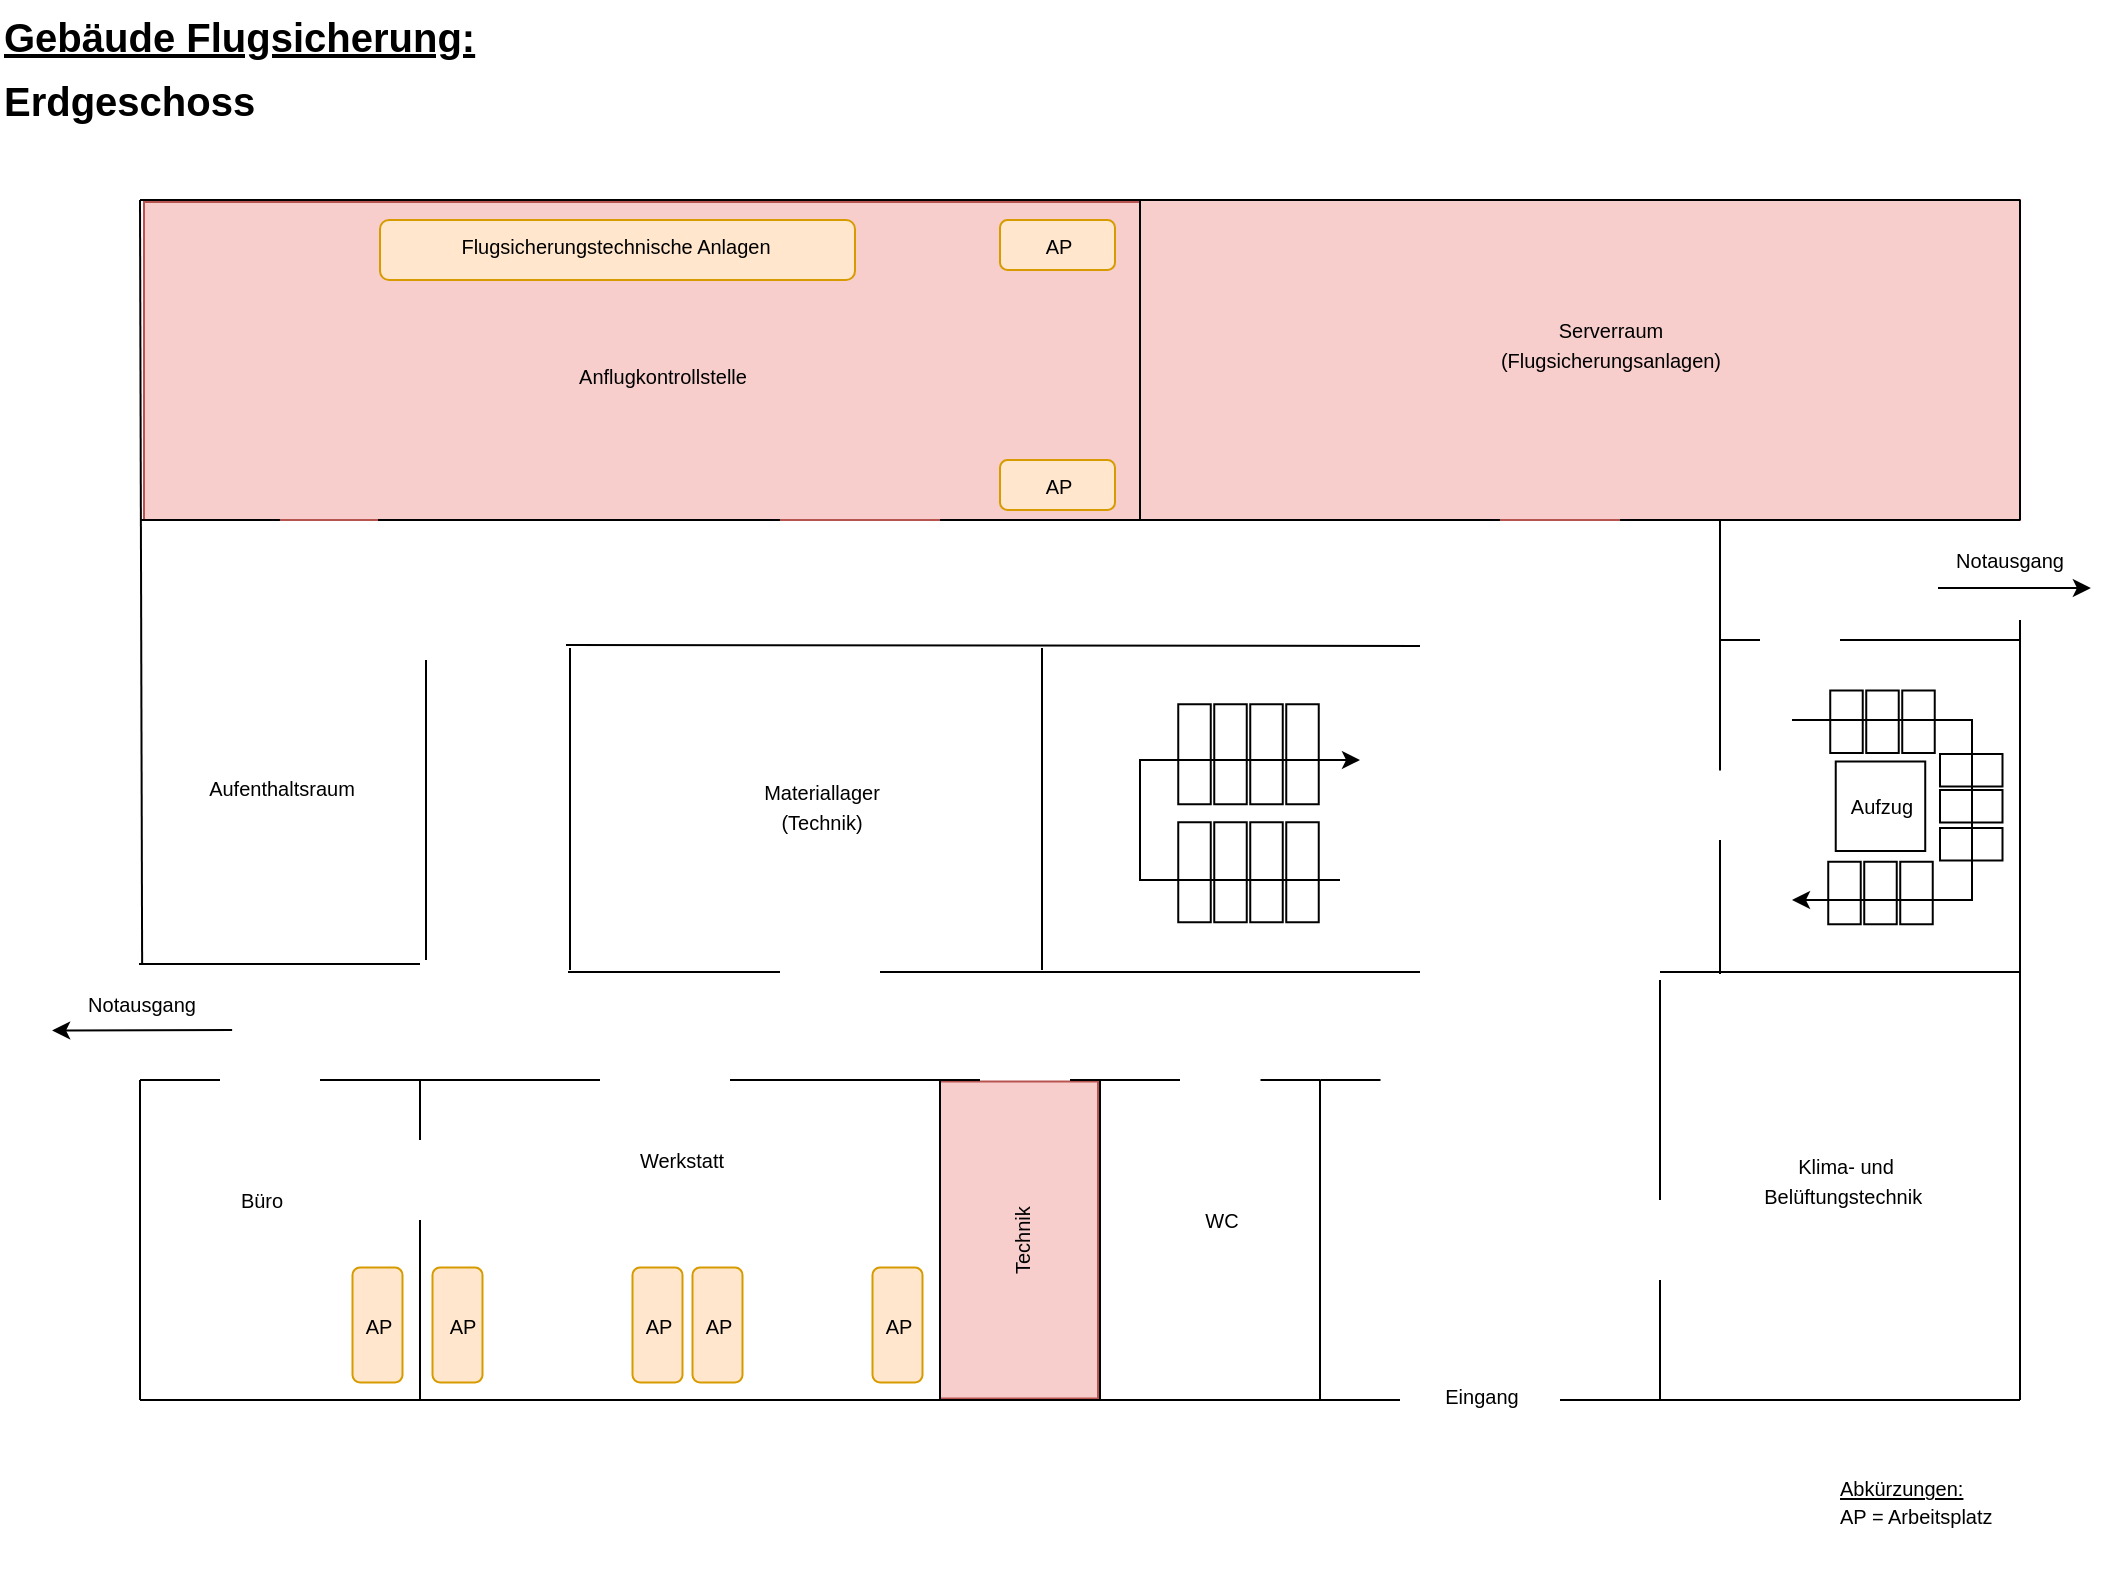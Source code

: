 <mxfile version="24.4.0" type="github">
  <diagram name="Seite-1" id="m-EhCa0xT_m6nLG5fBh4">
    <mxGraphModel dx="1393" dy="973" grid="0" gridSize="10" guides="1" tooltips="1" connect="1" arrows="1" fold="1" page="1" pageScale="1" pageWidth="1169" pageHeight="827" math="0" shadow="0">
      <root>
        <mxCell id="0" />
        <mxCell id="1" parent="0" />
        <mxCell id="bosVsVsReYgTtr5SyQ2N-3" value="" style="rounded=0;whiteSpace=wrap;html=1;fillColor=#f8cecc;strokeColor=#b85450;" parent="1" vertex="1">
          <mxGeometry x="520" y="560.75" width="79" height="158.5" as="geometry" />
        </mxCell>
        <mxCell id="bosVsVsReYgTtr5SyQ2N-2" value="" style="rounded=0;whiteSpace=wrap;html=1;fillColor=#f8cecc;strokeColor=#b85450;" parent="1" vertex="1">
          <mxGeometry x="122" y="121" width="498" height="159" as="geometry" />
        </mxCell>
        <mxCell id="bosVsVsReYgTtr5SyQ2N-1" value="" style="rounded=0;whiteSpace=wrap;html=1;fillColor=#f8cecc;strokeColor=#b85450;" parent="1" vertex="1">
          <mxGeometry x="620" y="120" width="440" height="160" as="geometry" />
        </mxCell>
        <mxCell id="KIMWCHP3J0_qmexjzcyg-1" value="" style="endArrow=none;html=1;rounded=0;strokeColor=#000000;" parent="1" edge="1">
          <mxGeometry width="50" height="50" relative="1" as="geometry">
            <mxPoint x="120" y="720" as="sourcePoint" />
            <mxPoint x="750" y="720" as="targetPoint" />
          </mxGeometry>
        </mxCell>
        <mxCell id="KIMWCHP3J0_qmexjzcyg-2" value="" style="endArrow=none;html=1;rounded=0;strokeColor=#000000;" parent="1" edge="1">
          <mxGeometry width="50" height="50" relative="1" as="geometry">
            <mxPoint x="120" y="120" as="sourcePoint" />
            <mxPoint x="1060" y="120" as="targetPoint" />
          </mxGeometry>
        </mxCell>
        <mxCell id="KIMWCHP3J0_qmexjzcyg-3" value="" style="endArrow=none;html=1;rounded=0;strokeColor=#000000;" parent="1" edge="1">
          <mxGeometry width="50" height="50" relative="1" as="geometry">
            <mxPoint x="830" y="720" as="sourcePoint" />
            <mxPoint x="1060" y="720" as="targetPoint" />
          </mxGeometry>
        </mxCell>
        <mxCell id="KIMWCHP3J0_qmexjzcyg-4" value="" style="endArrow=none;html=1;rounded=0;strokeColor=#000000;entryX=0.5;entryY=0;entryDx=0;entryDy=0;" parent="1" target="KIMWCHP3J0_qmexjzcyg-114" edge="1">
          <mxGeometry width="50" height="50" relative="1" as="geometry">
            <mxPoint x="120" y="120" as="sourcePoint" />
            <mxPoint x="120" y="440" as="targetPoint" />
          </mxGeometry>
        </mxCell>
        <mxCell id="KIMWCHP3J0_qmexjzcyg-5" value="" style="endArrow=none;html=1;rounded=0;strokeColor=#000000;" parent="1" edge="1">
          <mxGeometry width="50" height="50" relative="1" as="geometry">
            <mxPoint x="120" y="720" as="sourcePoint" />
            <mxPoint x="120" y="560" as="targetPoint" />
          </mxGeometry>
        </mxCell>
        <mxCell id="KIMWCHP3J0_qmexjzcyg-6" value="" style="endArrow=none;html=1;rounded=0;strokeColor=#000000;" parent="1" edge="1">
          <mxGeometry width="50" height="50" relative="1" as="geometry">
            <mxPoint x="1060" y="330" as="sourcePoint" />
            <mxPoint x="1060" y="720" as="targetPoint" />
          </mxGeometry>
        </mxCell>
        <mxCell id="KIMWCHP3J0_qmexjzcyg-7" value="" style="endArrow=none;html=1;rounded=0;strokeColor=#000000;" parent="1" edge="1">
          <mxGeometry width="50" height="50" relative="1" as="geometry">
            <mxPoint x="1060" y="280" as="sourcePoint" />
            <mxPoint x="1060" y="120" as="targetPoint" />
          </mxGeometry>
        </mxCell>
        <mxCell id="KIMWCHP3J0_qmexjzcyg-12" value="" style="rounded=0;whiteSpace=wrap;html=1;rotation=90;strokeColor=#000000;" parent="1" vertex="1">
          <mxGeometry x="676.25" y="389" width="50" height="16.25" as="geometry" />
        </mxCell>
        <mxCell id="KIMWCHP3J0_qmexjzcyg-14" value="" style="endArrow=none;html=1;rounded=0;strokeColor=#000000;" parent="1" edge="1">
          <mxGeometry width="50" height="50" relative="1" as="geometry">
            <mxPoint x="260" y="630" as="sourcePoint" />
            <mxPoint x="260" y="720" as="targetPoint" />
          </mxGeometry>
        </mxCell>
        <mxCell id="KIMWCHP3J0_qmexjzcyg-15" value="" style="endArrow=none;html=1;rounded=0;strokeColor=#000000;" parent="1" edge="1">
          <mxGeometry width="50" height="50" relative="1" as="geometry">
            <mxPoint x="260" y="560" as="sourcePoint" />
            <mxPoint x="260" y="590" as="targetPoint" />
          </mxGeometry>
        </mxCell>
        <mxCell id="KIMWCHP3J0_qmexjzcyg-16" value="" style="endArrow=none;html=1;rounded=0;strokeColor=#000000;" parent="1" edge="1">
          <mxGeometry width="50" height="50" relative="1" as="geometry">
            <mxPoint x="520" y="560" as="sourcePoint" />
            <mxPoint x="520" y="720" as="targetPoint" />
          </mxGeometry>
        </mxCell>
        <mxCell id="KIMWCHP3J0_qmexjzcyg-17" value="" style="endArrow=none;html=1;rounded=0;strokeColor=#000000;" parent="1" edge="1">
          <mxGeometry width="50" height="50" relative="1" as="geometry">
            <mxPoint x="600" y="560" as="sourcePoint" />
            <mxPoint x="600" y="720" as="targetPoint" />
          </mxGeometry>
        </mxCell>
        <mxCell id="KIMWCHP3J0_qmexjzcyg-18" value="" style="endArrow=none;html=1;rounded=0;strokeColor=#000000;" parent="1" edge="1">
          <mxGeometry width="50" height="50" relative="1" as="geometry">
            <mxPoint x="263" y="350" as="sourcePoint" />
            <mxPoint x="263" y="500" as="targetPoint" />
          </mxGeometry>
        </mxCell>
        <mxCell id="KIMWCHP3J0_qmexjzcyg-20" value="" style="endArrow=none;html=1;rounded=0;strokeColor=#000000;" parent="1" edge="1">
          <mxGeometry width="50" height="50" relative="1" as="geometry">
            <mxPoint x="620" y="120" as="sourcePoint" />
            <mxPoint x="620" y="280" as="targetPoint" />
          </mxGeometry>
        </mxCell>
        <mxCell id="KIMWCHP3J0_qmexjzcyg-21" value="" style="endArrow=none;html=1;rounded=0;strokeColor=#000000;" parent="1" edge="1">
          <mxGeometry width="50" height="50" relative="1" as="geometry">
            <mxPoint x="980" y="280" as="sourcePoint" />
            <mxPoint x="860" y="280" as="targetPoint" />
          </mxGeometry>
        </mxCell>
        <mxCell id="KIMWCHP3J0_qmexjzcyg-22" value="" style="endArrow=none;html=1;rounded=0;strokeColor=#000000;" parent="1" edge="1">
          <mxGeometry width="50" height="50" relative="1" as="geometry">
            <mxPoint x="880" y="510" as="sourcePoint" />
            <mxPoint x="880" y="620" as="targetPoint" />
          </mxGeometry>
        </mxCell>
        <mxCell id="KIMWCHP3J0_qmexjzcyg-23" value="" style="endArrow=none;html=1;rounded=0;strokeColor=#000000;" parent="1" edge="1">
          <mxGeometry width="50" height="50" relative="1" as="geometry">
            <mxPoint x="710" y="560" as="sourcePoint" />
            <mxPoint x="710" y="720" as="targetPoint" />
          </mxGeometry>
        </mxCell>
        <mxCell id="KIMWCHP3J0_qmexjzcyg-26" value="" style="endArrow=none;html=1;rounded=0;strokeColor=#000000;" parent="1" edge="1">
          <mxGeometry width="50" height="50" relative="1" as="geometry">
            <mxPoint x="334" y="506" as="sourcePoint" />
            <mxPoint x="440" y="506" as="targetPoint" />
          </mxGeometry>
        </mxCell>
        <mxCell id="KIMWCHP3J0_qmexjzcyg-27" value="" style="endArrow=none;html=1;rounded=0;strokeColor=#000000;" parent="1" edge="1">
          <mxGeometry width="50" height="50" relative="1" as="geometry">
            <mxPoint x="335" y="505" as="sourcePoint" />
            <mxPoint x="335" y="344" as="targetPoint" />
          </mxGeometry>
        </mxCell>
        <mxCell id="KIMWCHP3J0_qmexjzcyg-28" value="" style="endArrow=none;html=1;rounded=0;strokeColor=#000000;" parent="1" edge="1">
          <mxGeometry width="50" height="50" relative="1" as="geometry">
            <mxPoint x="333" y="342.54" as="sourcePoint" />
            <mxPoint x="760" y="343" as="targetPoint" />
          </mxGeometry>
        </mxCell>
        <mxCell id="KIMWCHP3J0_qmexjzcyg-29" value="" style="endArrow=none;html=1;rounded=0;strokeColor=#000000;" parent="1" edge="1">
          <mxGeometry width="50" height="50" relative="1" as="geometry">
            <mxPoint x="239" y="280" as="sourcePoint" />
            <mxPoint x="440" y="280" as="targetPoint" />
          </mxGeometry>
        </mxCell>
        <mxCell id="KIMWCHP3J0_qmexjzcyg-30" value="" style="endArrow=none;html=1;rounded=0;strokeColor=#000000;" parent="1" edge="1">
          <mxGeometry width="50" height="50" relative="1" as="geometry">
            <mxPoint x="520" y="280" as="sourcePoint" />
            <mxPoint x="800" y="280" as="targetPoint" />
          </mxGeometry>
        </mxCell>
        <mxCell id="KIMWCHP3J0_qmexjzcyg-31" value="" style="endArrow=none;html=1;rounded=0;strokeColor=#000000;" parent="1" edge="1">
          <mxGeometry width="50" height="50" relative="1" as="geometry">
            <mxPoint x="119.5" y="502" as="sourcePoint" />
            <mxPoint x="260" y="502" as="targetPoint" />
          </mxGeometry>
        </mxCell>
        <mxCell id="KIMWCHP3J0_qmexjzcyg-39" value="" style="endArrow=none;html=1;rounded=0;strokeColor=#000000;" parent="1" edge="1">
          <mxGeometry width="50" height="50" relative="1" as="geometry">
            <mxPoint x="490" y="506" as="sourcePoint" />
            <mxPoint x="760" y="506" as="targetPoint" />
          </mxGeometry>
        </mxCell>
        <mxCell id="KIMWCHP3J0_qmexjzcyg-40" value="" style="endArrow=none;html=1;rounded=0;strokeColor=#000000;" parent="1" edge="1">
          <mxGeometry width="50" height="50" relative="1" as="geometry">
            <mxPoint x="571" y="505" as="sourcePoint" />
            <mxPoint x="571" y="344" as="targetPoint" />
          </mxGeometry>
        </mxCell>
        <mxCell id="KIMWCHP3J0_qmexjzcyg-41" value="" style="endArrow=none;html=1;rounded=0;strokeColor=#000000;" parent="1" edge="1">
          <mxGeometry width="50" height="50" relative="1" as="geometry">
            <mxPoint x="262.5" y="560" as="sourcePoint" />
            <mxPoint x="350" y="560" as="targetPoint" />
          </mxGeometry>
        </mxCell>
        <mxCell id="KIMWCHP3J0_qmexjzcyg-42" value="" style="endArrow=none;html=1;rounded=0;strokeColor=#000000;" parent="1" edge="1">
          <mxGeometry width="50" height="50" relative="1" as="geometry">
            <mxPoint x="415" y="560" as="sourcePoint" />
            <mxPoint x="521" y="560" as="targetPoint" />
          </mxGeometry>
        </mxCell>
        <mxCell id="KIMWCHP3J0_qmexjzcyg-43" value="" style="endArrow=none;html=1;rounded=0;strokeColor=#000000;" parent="1" edge="1">
          <mxGeometry width="50" height="50" relative="1" as="geometry">
            <mxPoint x="160" y="560" as="sourcePoint" />
            <mxPoint x="120" y="560" as="targetPoint" />
          </mxGeometry>
        </mxCell>
        <mxCell id="KIMWCHP3J0_qmexjzcyg-44" value="" style="endArrow=none;html=1;rounded=0;strokeColor=#000000;" parent="1" edge="1">
          <mxGeometry width="50" height="50" relative="1" as="geometry">
            <mxPoint x="262.5" y="560" as="sourcePoint" />
            <mxPoint x="210" y="560" as="targetPoint" />
          </mxGeometry>
        </mxCell>
        <mxCell id="KIMWCHP3J0_qmexjzcyg-45" value="" style="endArrow=none;html=1;rounded=0;strokeColor=#000000;" parent="1" edge="1">
          <mxGeometry width="50" height="50" relative="1" as="geometry">
            <mxPoint x="540" y="560" as="sourcePoint" />
            <mxPoint x="520" y="560" as="targetPoint" />
          </mxGeometry>
        </mxCell>
        <mxCell id="KIMWCHP3J0_qmexjzcyg-46" value="" style="endArrow=none;html=1;rounded=0;strokeColor=#000000;" parent="1" edge="1">
          <mxGeometry width="50" height="50" relative="1" as="geometry">
            <mxPoint x="640" y="560" as="sourcePoint" />
            <mxPoint x="600" y="560" as="targetPoint" />
          </mxGeometry>
        </mxCell>
        <mxCell id="KIMWCHP3J0_qmexjzcyg-47" value="" style="endArrow=none;html=1;rounded=0;strokeColor=#000000;" parent="1" edge="1">
          <mxGeometry width="50" height="50" relative="1" as="geometry">
            <mxPoint x="710.25" y="560" as="sourcePoint" />
            <mxPoint x="680.25" y="560" as="targetPoint" />
          </mxGeometry>
        </mxCell>
        <mxCell id="KIMWCHP3J0_qmexjzcyg-48" value="" style="endArrow=none;html=1;rounded=0;strokeColor=#000000;" parent="1" edge="1">
          <mxGeometry width="50" height="50" relative="1" as="geometry">
            <mxPoint x="605" y="560" as="sourcePoint" />
            <mxPoint x="585" y="560" as="targetPoint" />
          </mxGeometry>
        </mxCell>
        <mxCell id="KIMWCHP3J0_qmexjzcyg-49" value="" style="rounded=0;whiteSpace=wrap;html=1;rotation=90;strokeColor=#000000;" parent="1" vertex="1">
          <mxGeometry x="676.25" y="448" width="50" height="16.25" as="geometry" />
        </mxCell>
        <mxCell id="KIMWCHP3J0_qmexjzcyg-51" value="" style="rounded=0;whiteSpace=wrap;html=1;rotation=90;strokeColor=#000000;" parent="1" vertex="1">
          <mxGeometry x="658.25" y="389" width="50" height="16.25" as="geometry" />
        </mxCell>
        <mxCell id="KIMWCHP3J0_qmexjzcyg-52" value="" style="rounded=0;whiteSpace=wrap;html=1;rotation=90;strokeColor=#000000;" parent="1" vertex="1">
          <mxGeometry x="658.25" y="448" width="50" height="16.25" as="geometry" />
        </mxCell>
        <mxCell id="KIMWCHP3J0_qmexjzcyg-53" value="" style="rounded=0;whiteSpace=wrap;html=1;rotation=90;strokeColor=#000000;" parent="1" vertex="1">
          <mxGeometry x="640.25" y="389" width="50" height="16.25" as="geometry" />
        </mxCell>
        <mxCell id="KIMWCHP3J0_qmexjzcyg-54" value="" style="rounded=0;whiteSpace=wrap;html=1;rotation=90;strokeColor=#000000;" parent="1" vertex="1">
          <mxGeometry x="640.25" y="448" width="50" height="16.25" as="geometry" />
        </mxCell>
        <mxCell id="KIMWCHP3J0_qmexjzcyg-55" value="" style="rounded=0;whiteSpace=wrap;html=1;rotation=90;strokeColor=#000000;" parent="1" vertex="1">
          <mxGeometry x="622.25" y="448" width="50" height="16.25" as="geometry" />
        </mxCell>
        <mxCell id="KIMWCHP3J0_qmexjzcyg-56" value="" style="rounded=0;whiteSpace=wrap;html=1;rotation=90;strokeColor=#000000;" parent="1" vertex="1">
          <mxGeometry x="622.25" y="389" width="50" height="16.25" as="geometry" />
        </mxCell>
        <mxCell id="KIMWCHP3J0_qmexjzcyg-57" value="" style="endArrow=classic;html=1;rounded=0;" parent="1" edge="1">
          <mxGeometry width="50" height="50" relative="1" as="geometry">
            <mxPoint x="720" y="460" as="sourcePoint" />
            <mxPoint x="730" y="400" as="targetPoint" />
            <Array as="points">
              <mxPoint x="620" y="460" />
              <mxPoint x="620" y="400" />
            </Array>
          </mxGeometry>
        </mxCell>
        <mxCell id="KIMWCHP3J0_qmexjzcyg-58" value="" style="endArrow=none;html=1;rounded=0;strokeColor=#000000;" parent="1" edge="1">
          <mxGeometry width="50" height="50" relative="1" as="geometry">
            <mxPoint x="740.25" y="560" as="sourcePoint" />
            <mxPoint x="710.25" y="560" as="targetPoint" />
          </mxGeometry>
        </mxCell>
        <mxCell id="KIMWCHP3J0_qmexjzcyg-59" value="" style="endArrow=none;html=1;rounded=0;strokeColor=#000000;" parent="1" edge="1">
          <mxGeometry width="50" height="50" relative="1" as="geometry">
            <mxPoint x="880" y="660" as="sourcePoint" />
            <mxPoint x="880" y="720" as="targetPoint" />
          </mxGeometry>
        </mxCell>
        <mxCell id="KIMWCHP3J0_qmexjzcyg-60" value="" style="endArrow=none;html=1;rounded=0;strokeColor=#000000;" parent="1" edge="1">
          <mxGeometry width="50" height="50" relative="1" as="geometry">
            <mxPoint x="880" y="506" as="sourcePoint" />
            <mxPoint x="1060" y="506" as="targetPoint" />
          </mxGeometry>
        </mxCell>
        <mxCell id="KIMWCHP3J0_qmexjzcyg-70" value="" style="rounded=0;whiteSpace=wrap;html=1;rotation=90;strokeColor=#000000;" parent="1" vertex="1">
          <mxGeometry x="956.62" y="458.38" width="31.25" height="16.25" as="geometry" />
        </mxCell>
        <mxCell id="KIMWCHP3J0_qmexjzcyg-71" value="" style="rounded=0;whiteSpace=wrap;html=1;rotation=90;strokeColor=#000000;" parent="1" vertex="1">
          <mxGeometry x="992.62" y="458.38" width="31.25" height="16.25" as="geometry" />
        </mxCell>
        <mxCell id="KIMWCHP3J0_qmexjzcyg-72" value="" style="rounded=0;whiteSpace=wrap;html=1;rotation=90;strokeColor=#000000;" parent="1" vertex="1">
          <mxGeometry x="957.62" y="372.75" width="31.25" height="16.25" as="geometry" />
        </mxCell>
        <mxCell id="KIMWCHP3J0_qmexjzcyg-73" value="" style="rounded=0;whiteSpace=wrap;html=1;rotation=90;strokeColor=#000000;" parent="1" vertex="1">
          <mxGeometry x="975.62" y="372.75" width="31.25" height="16.25" as="geometry" />
        </mxCell>
        <mxCell id="KIMWCHP3J0_qmexjzcyg-74" value="" style="rounded=0;whiteSpace=wrap;html=1;rotation=90;strokeColor=#000000;" parent="1" vertex="1">
          <mxGeometry x="993.62" y="372.75" width="31.25" height="16.25" as="geometry" />
        </mxCell>
        <mxCell id="KIMWCHP3J0_qmexjzcyg-75" value="" style="rounded=0;whiteSpace=wrap;html=1;rotation=-180;strokeColor=#000000;" parent="1" vertex="1">
          <mxGeometry x="1020" y="397" width="31.25" height="16.25" as="geometry" />
        </mxCell>
        <mxCell id="KIMWCHP3J0_qmexjzcyg-76" value="" style="rounded=0;whiteSpace=wrap;html=1;rotation=-180;strokeColor=#000000;" parent="1" vertex="1">
          <mxGeometry x="1020" y="415" width="31.25" height="16.25" as="geometry" />
        </mxCell>
        <mxCell id="KIMWCHP3J0_qmexjzcyg-77" value="" style="rounded=0;whiteSpace=wrap;html=1;rotation=-180;strokeColor=#000000;" parent="1" vertex="1">
          <mxGeometry x="1020" y="434" width="31.25" height="16.25" as="geometry" />
        </mxCell>
        <mxCell id="KIMWCHP3J0_qmexjzcyg-78" value="" style="whiteSpace=wrap;html=1;aspect=fixed;strokeColor=#000000;" parent="1" vertex="1">
          <mxGeometry x="967.87" y="400.75" width="44.75" height="44.75" as="geometry" />
        </mxCell>
        <mxCell id="KIMWCHP3J0_qmexjzcyg-62" value="" style="rounded=0;whiteSpace=wrap;html=1;rotation=90;strokeColor=#000000;" parent="1" vertex="1">
          <mxGeometry x="974.62" y="458.38" width="31.25" height="16.25" as="geometry" />
        </mxCell>
        <mxCell id="KIMWCHP3J0_qmexjzcyg-69" value="" style="endArrow=classic;html=1;rounded=0;" parent="1" edge="1">
          <mxGeometry width="50" height="50" relative="1" as="geometry">
            <mxPoint x="946" y="380" as="sourcePoint" />
            <mxPoint x="946" y="470" as="targetPoint" />
            <Array as="points">
              <mxPoint x="1036" y="380" />
              <mxPoint x="1036" y="420" />
              <mxPoint x="1036" y="470" />
            </Array>
          </mxGeometry>
        </mxCell>
        <mxCell id="KIMWCHP3J0_qmexjzcyg-79" value="" style="endArrow=none;html=1;rounded=0;strokeColor=#000000;" parent="1" edge="1">
          <mxGeometry width="50" height="50" relative="1" as="geometry">
            <mxPoint x="980" y="280" as="sourcePoint" />
            <mxPoint x="1060" y="280" as="targetPoint" />
          </mxGeometry>
        </mxCell>
        <mxCell id="KIMWCHP3J0_qmexjzcyg-80" value="" style="endArrow=none;html=1;rounded=0;strokeColor=#000000;" parent="1" edge="1">
          <mxGeometry width="50" height="50" relative="1" as="geometry">
            <mxPoint x="910" y="440" as="sourcePoint" />
            <mxPoint x="910" y="507" as="targetPoint" />
          </mxGeometry>
        </mxCell>
        <mxCell id="KIMWCHP3J0_qmexjzcyg-81" value="" style="endArrow=none;html=1;rounded=0;strokeColor=#000000;" parent="1" edge="1">
          <mxGeometry width="50" height="50" relative="1" as="geometry">
            <mxPoint x="910" y="280" as="sourcePoint" />
            <mxPoint x="910" y="405.25" as="targetPoint" />
          </mxGeometry>
        </mxCell>
        <mxCell id="KIMWCHP3J0_qmexjzcyg-82" value="" style="endArrow=none;html=1;rounded=0;strokeColor=#000000;" parent="1" edge="1">
          <mxGeometry width="50" height="50" relative="1" as="geometry">
            <mxPoint x="970" y="340" as="sourcePoint" />
            <mxPoint x="1060" y="340" as="targetPoint" />
          </mxGeometry>
        </mxCell>
        <mxCell id="KIMWCHP3J0_qmexjzcyg-83" value="" style="endArrow=none;html=1;rounded=0;strokeColor=#000000;" parent="1" edge="1">
          <mxGeometry width="50" height="50" relative="1" as="geometry">
            <mxPoint x="930" y="340" as="sourcePoint" />
            <mxPoint x="910" y="340" as="targetPoint" />
          </mxGeometry>
        </mxCell>
        <mxCell id="KIMWCHP3J0_qmexjzcyg-88" value="" style="endArrow=none;html=1;rounded=0;strokeColor=#000000;" parent="1" source="KIMWCHP3J0_qmexjzcyg-78" edge="1">
          <mxGeometry width="50" height="50" relative="1" as="geometry">
            <mxPoint x="1000" y="410" as="sourcePoint" />
            <mxPoint x="1012.62" y="400.75" as="targetPoint" />
          </mxGeometry>
        </mxCell>
        <mxCell id="KIMWCHP3J0_qmexjzcyg-89" value="&lt;font style=&quot;font-size: 10px;&quot;&gt;Aufzug&lt;/font&gt;" style="text;html=1;align=center;verticalAlign=middle;whiteSpace=wrap;rounded=0;" parent="1" vertex="1">
          <mxGeometry x="961.24" y="408.12" width="60" height="30" as="geometry" />
        </mxCell>
        <mxCell id="KIMWCHP3J0_qmexjzcyg-90" value="" style="endArrow=none;html=1;rounded=0;strokeColor=#000000;" parent="1" edge="1">
          <mxGeometry width="50" height="50" relative="1" as="geometry">
            <mxPoint x="120" y="280" as="sourcePoint" />
            <mxPoint x="190" y="280" as="targetPoint" />
          </mxGeometry>
        </mxCell>
        <mxCell id="KIMWCHP3J0_qmexjzcyg-92" value="" style="rounded=1;whiteSpace=wrap;html=1;rotation=-90;fillColor=#ffe6cc;strokeColor=#d79b00;" parent="1" vertex="1">
          <mxGeometry x="210" y="670" width="57.5" height="25" as="geometry" />
        </mxCell>
        <mxCell id="KIMWCHP3J0_qmexjzcyg-93" value="" style="rounded=1;whiteSpace=wrap;html=1;rotation=-90;fillColor=#ffe6cc;strokeColor=#d79b00;" parent="1" vertex="1">
          <mxGeometry x="250" y="670" width="57.5" height="25" as="geometry" />
        </mxCell>
        <mxCell id="KIMWCHP3J0_qmexjzcyg-94" value="" style="rounded=1;whiteSpace=wrap;html=1;rotation=-90;fillColor=#ffe6cc;strokeColor=#d79b00;" parent="1" vertex="1">
          <mxGeometry x="350" y="670" width="57.5" height="25" as="geometry" />
        </mxCell>
        <mxCell id="KIMWCHP3J0_qmexjzcyg-95" value="" style="rounded=1;whiteSpace=wrap;html=1;rotation=-90;fillColor=#ffe6cc;strokeColor=#d79b00;" parent="1" vertex="1">
          <mxGeometry x="380" y="670" width="57.5" height="25" as="geometry" />
        </mxCell>
        <mxCell id="KIMWCHP3J0_qmexjzcyg-96" value="" style="rounded=1;whiteSpace=wrap;html=1;rotation=-90;fillColor=#ffe6cc;strokeColor=#d79b00;" parent="1" vertex="1">
          <mxGeometry x="470" y="670" width="57.5" height="25" as="geometry" />
        </mxCell>
        <mxCell id="KIMWCHP3J0_qmexjzcyg-97" value="" style="rounded=1;whiteSpace=wrap;html=1;rotation=0;fillColor=#ffe6cc;strokeColor=#d79b00;" parent="1" vertex="1">
          <mxGeometry x="240" y="130" width="237.5" height="30" as="geometry" />
        </mxCell>
        <mxCell id="KIMWCHP3J0_qmexjzcyg-98" value="" style="rounded=1;whiteSpace=wrap;html=1;rotation=0;fillColor=#ffe6cc;strokeColor=#d79b00;" parent="1" vertex="1">
          <mxGeometry x="550" y="130" width="57.5" height="25" as="geometry" />
        </mxCell>
        <mxCell id="KIMWCHP3J0_qmexjzcyg-99" value="" style="rounded=1;whiteSpace=wrap;html=1;rotation=0;fillColor=#ffe6cc;strokeColor=#d79b00;" parent="1" vertex="1">
          <mxGeometry x="550" y="250" width="57.5" height="25" as="geometry" />
        </mxCell>
        <mxCell id="KIMWCHP3J0_qmexjzcyg-100" value="&lt;font style=&quot;font-size: 10px;&quot;&gt;Klima- und Belüftungstechnik&amp;nbsp;&lt;/font&gt;" style="text;html=1;align=center;verticalAlign=middle;whiteSpace=wrap;rounded=0;" parent="1" vertex="1">
          <mxGeometry x="932.18" y="590" width="82.13" height="40" as="geometry" />
        </mxCell>
        <mxCell id="KIMWCHP3J0_qmexjzcyg-101" value="&lt;font size=&quot;1&quot;&gt;Materiallager (Technik)&lt;/font&gt;" style="text;html=1;align=center;verticalAlign=middle;whiteSpace=wrap;rounded=0;" parent="1" vertex="1">
          <mxGeometry x="420" y="403.12" width="82.13" height="40" as="geometry" />
        </mxCell>
        <mxCell id="KIMWCHP3J0_qmexjzcyg-102" value="&lt;font size=&quot;1&quot;&gt;Technik&lt;/font&gt;" style="text;html=1;align=center;verticalAlign=middle;whiteSpace=wrap;rounded=0;rotation=-90;" parent="1" vertex="1">
          <mxGeometry x="520" y="620" width="82.13" height="40" as="geometry" />
        </mxCell>
        <mxCell id="KIMWCHP3J0_qmexjzcyg-103" value="&lt;font style=&quot;font-size: 10px;&quot;&gt;WC&lt;/font&gt;" style="text;html=1;align=center;verticalAlign=middle;whiteSpace=wrap;rounded=0;" parent="1" vertex="1">
          <mxGeometry x="620" y="610" width="82.13" height="40" as="geometry" />
        </mxCell>
        <mxCell id="KIMWCHP3J0_qmexjzcyg-106" value="&lt;font style=&quot;font-size: 10px;&quot;&gt;Serverraum (Flugsicherungsanlagen)&lt;/font&gt;" style="text;html=1;align=center;verticalAlign=middle;whiteSpace=wrap;rounded=0;" parent="1" vertex="1">
          <mxGeometry x="775" y="164" width="161.13" height="56" as="geometry" />
        </mxCell>
        <mxCell id="KIMWCHP3J0_qmexjzcyg-107" value="&lt;font style=&quot;font-size: 10px;&quot;&gt;Aufenthaltsraum&lt;/font&gt;" style="text;html=1;align=center;verticalAlign=middle;whiteSpace=wrap;rounded=0;" parent="1" vertex="1">
          <mxGeometry x="150.19" y="394" width="82.13" height="40" as="geometry" />
        </mxCell>
        <mxCell id="KIMWCHP3J0_qmexjzcyg-108" value="&lt;font style=&quot;font-size: 10px;&quot;&gt;Anflugkontrollstelle&lt;/font&gt;" style="text;html=1;align=center;verticalAlign=middle;whiteSpace=wrap;rounded=0;" parent="1" vertex="1">
          <mxGeometry x="294.68" y="173.5" width="172.82" height="69" as="geometry" />
        </mxCell>
        <mxCell id="KIMWCHP3J0_qmexjzcyg-109" value="&lt;font style=&quot;font-size: 10px;&quot;&gt;Werkstatt&lt;/font&gt;" style="text;html=1;align=center;verticalAlign=middle;whiteSpace=wrap;rounded=0;" parent="1" vertex="1">
          <mxGeometry x="350" y="580" width="82.13" height="40" as="geometry" />
        </mxCell>
        <mxCell id="KIMWCHP3J0_qmexjzcyg-110" value="&lt;font size=&quot;1&quot;&gt;Büro&lt;/font&gt;" style="text;html=1;align=center;verticalAlign=middle;whiteSpace=wrap;rounded=0;" parent="1" vertex="1">
          <mxGeometry x="140" y="600" width="82.13" height="40" as="geometry" />
        </mxCell>
        <mxCell id="KIMWCHP3J0_qmexjzcyg-113" value="&lt;font style=&quot;font-size: 10px;&quot;&gt;Eingang&lt;/font&gt;" style="text;html=1;align=center;verticalAlign=middle;whiteSpace=wrap;rounded=0;" parent="1" vertex="1">
          <mxGeometry x="750" y="698" width="82.13" height="40" as="geometry" />
        </mxCell>
        <mxCell id="KIMWCHP3J0_qmexjzcyg-114" value="&lt;font style=&quot;font-size: 10px;&quot;&gt;Notausgang&lt;/font&gt;" style="text;html=1;align=center;verticalAlign=middle;whiteSpace=wrap;rounded=0;" parent="1" vertex="1">
          <mxGeometry x="80" y="502" width="82.13" height="40" as="geometry" />
        </mxCell>
        <mxCell id="KIMWCHP3J0_qmexjzcyg-115" value="" style="endArrow=classic;html=1;rounded=0;strokeColor=#000000;" parent="1" edge="1">
          <mxGeometry width="50" height="50" relative="1" as="geometry">
            <mxPoint x="166.06" y="535" as="sourcePoint" />
            <mxPoint x="76.06" y="535.25" as="targetPoint" />
          </mxGeometry>
        </mxCell>
        <mxCell id="KIMWCHP3J0_qmexjzcyg-116" value="&lt;font style=&quot;font-size: 10px;&quot;&gt;Notausgang&lt;/font&gt;" style="text;html=1;align=center;verticalAlign=middle;whiteSpace=wrap;rounded=0;" parent="1" vertex="1">
          <mxGeometry x="1014.31" y="280" width="82.13" height="40" as="geometry" />
        </mxCell>
        <mxCell id="KIMWCHP3J0_qmexjzcyg-117" value="" style="endArrow=classic;html=1;rounded=0;strokeColor=#000000;" parent="1" edge="1">
          <mxGeometry width="50" height="50" relative="1" as="geometry">
            <mxPoint x="1019" y="314" as="sourcePoint" />
            <mxPoint x="1095.44" y="314" as="targetPoint" />
          </mxGeometry>
        </mxCell>
        <mxCell id="KIMWCHP3J0_qmexjzcyg-118" value="&lt;font style=&quot;font-size: 10px;&quot;&gt;Flugsicherungstechnische Anlagen&lt;/font&gt;" style="text;html=1;align=center;verticalAlign=middle;whiteSpace=wrap;rounded=0;" parent="1" vertex="1">
          <mxGeometry x="267.5" y="122.5" width="182.32" height="40" as="geometry" />
        </mxCell>
        <mxCell id="KIMWCHP3J0_qmexjzcyg-119" value="&lt;font style=&quot;font-size: 10px;&quot;&gt;AP&lt;/font&gt;" style="text;html=1;align=center;verticalAlign=middle;whiteSpace=wrap;rounded=0;" parent="1" vertex="1">
          <mxGeometry x="547.5" y="122.5" width="62.5" height="40" as="geometry" />
        </mxCell>
        <mxCell id="KIMWCHP3J0_qmexjzcyg-120" value="&lt;font style=&quot;font-size: 10px;&quot;&gt;AP&lt;/font&gt;" style="text;html=1;align=center;verticalAlign=middle;whiteSpace=wrap;rounded=0;" parent="1" vertex="1">
          <mxGeometry x="547.5" y="242.5" width="62.5" height="40" as="geometry" />
        </mxCell>
        <mxCell id="KIMWCHP3J0_qmexjzcyg-121" value="&lt;font style=&quot;font-size: 10px;&quot;&gt;AP&lt;/font&gt;" style="text;html=1;align=center;verticalAlign=middle;whiteSpace=wrap;rounded=0;" parent="1" vertex="1">
          <mxGeometry x="207.5" y="662.5" width="62.5" height="40" as="geometry" />
        </mxCell>
        <mxCell id="KIMWCHP3J0_qmexjzcyg-122" value="&lt;font style=&quot;font-size: 10px;&quot;&gt;AP&lt;/font&gt;" style="text;html=1;align=center;verticalAlign=middle;whiteSpace=wrap;rounded=0;" parent="1" vertex="1">
          <mxGeometry x="250" y="662.5" width="62.5" height="40" as="geometry" />
        </mxCell>
        <mxCell id="KIMWCHP3J0_qmexjzcyg-123" value="&lt;font style=&quot;font-size: 10px;&quot;&gt;AP&lt;/font&gt;" style="text;html=1;align=center;verticalAlign=middle;whiteSpace=wrap;rounded=0;" parent="1" vertex="1">
          <mxGeometry x="347.5" y="662.5" width="62.5" height="40" as="geometry" />
        </mxCell>
        <mxCell id="KIMWCHP3J0_qmexjzcyg-124" value="&lt;font style=&quot;font-size: 10px;&quot;&gt;AP&lt;/font&gt;" style="text;html=1;align=center;verticalAlign=middle;whiteSpace=wrap;rounded=0;" parent="1" vertex="1">
          <mxGeometry x="377.5" y="662.5" width="62.5" height="40" as="geometry" />
        </mxCell>
        <mxCell id="KIMWCHP3J0_qmexjzcyg-125" value="&lt;font style=&quot;font-size: 10px;&quot;&gt;AP&lt;/font&gt;" style="text;html=1;align=center;verticalAlign=middle;whiteSpace=wrap;rounded=0;" parent="1" vertex="1">
          <mxGeometry x="467.5" y="662.5" width="62.5" height="40" as="geometry" />
        </mxCell>
        <mxCell id="xIYQt-Qs489WlS7OnL_7-1" value="&lt;blockquote style=&quot;margin: 0 0 0 40px; border: none; padding: 0px;&quot;&gt;&lt;/blockquote&gt;&lt;u style=&quot;font-size: 10px;&quot;&gt;Abkürzungen:&lt;/u&gt;&lt;br&gt;&lt;div&gt;&lt;font style=&quot;font-size: 10px;&quot;&gt;AP = Arbeitsplatz&lt;/font&gt;&lt;/div&gt;" style="text;html=1;align=left;verticalAlign=top;whiteSpace=wrap;rounded=0;strokeColor=none;" parent="1" vertex="1">
          <mxGeometry x="967.87" y="750" width="114.31" height="60" as="geometry" />
        </mxCell>
        <mxCell id="xIYQt-Qs489WlS7OnL_7-2" value="&lt;font style=&quot;font-size: 20px;&quot;&gt;&lt;b&gt;&lt;u&gt;Gebäude Flugsicherung:&lt;/u&gt;&amp;nbsp;&lt;/b&gt;&lt;/font&gt;&lt;div style=&quot;line-height: 200%; font-size: 20px;&quot;&gt;&lt;b&gt;&lt;font style=&quot;font-size: 20px;&quot;&gt;Erdgeschoss&amp;nbsp;&lt;/font&gt;&lt;/b&gt;&lt;br&gt;&lt;/div&gt;" style="text;html=1;align=left;verticalAlign=top;whiteSpace=wrap;rounded=0;" parent="1" vertex="1">
          <mxGeometry x="50.19" y="20" width="419.81" height="60" as="geometry" />
        </mxCell>
      </root>
    </mxGraphModel>
  </diagram>
</mxfile>
